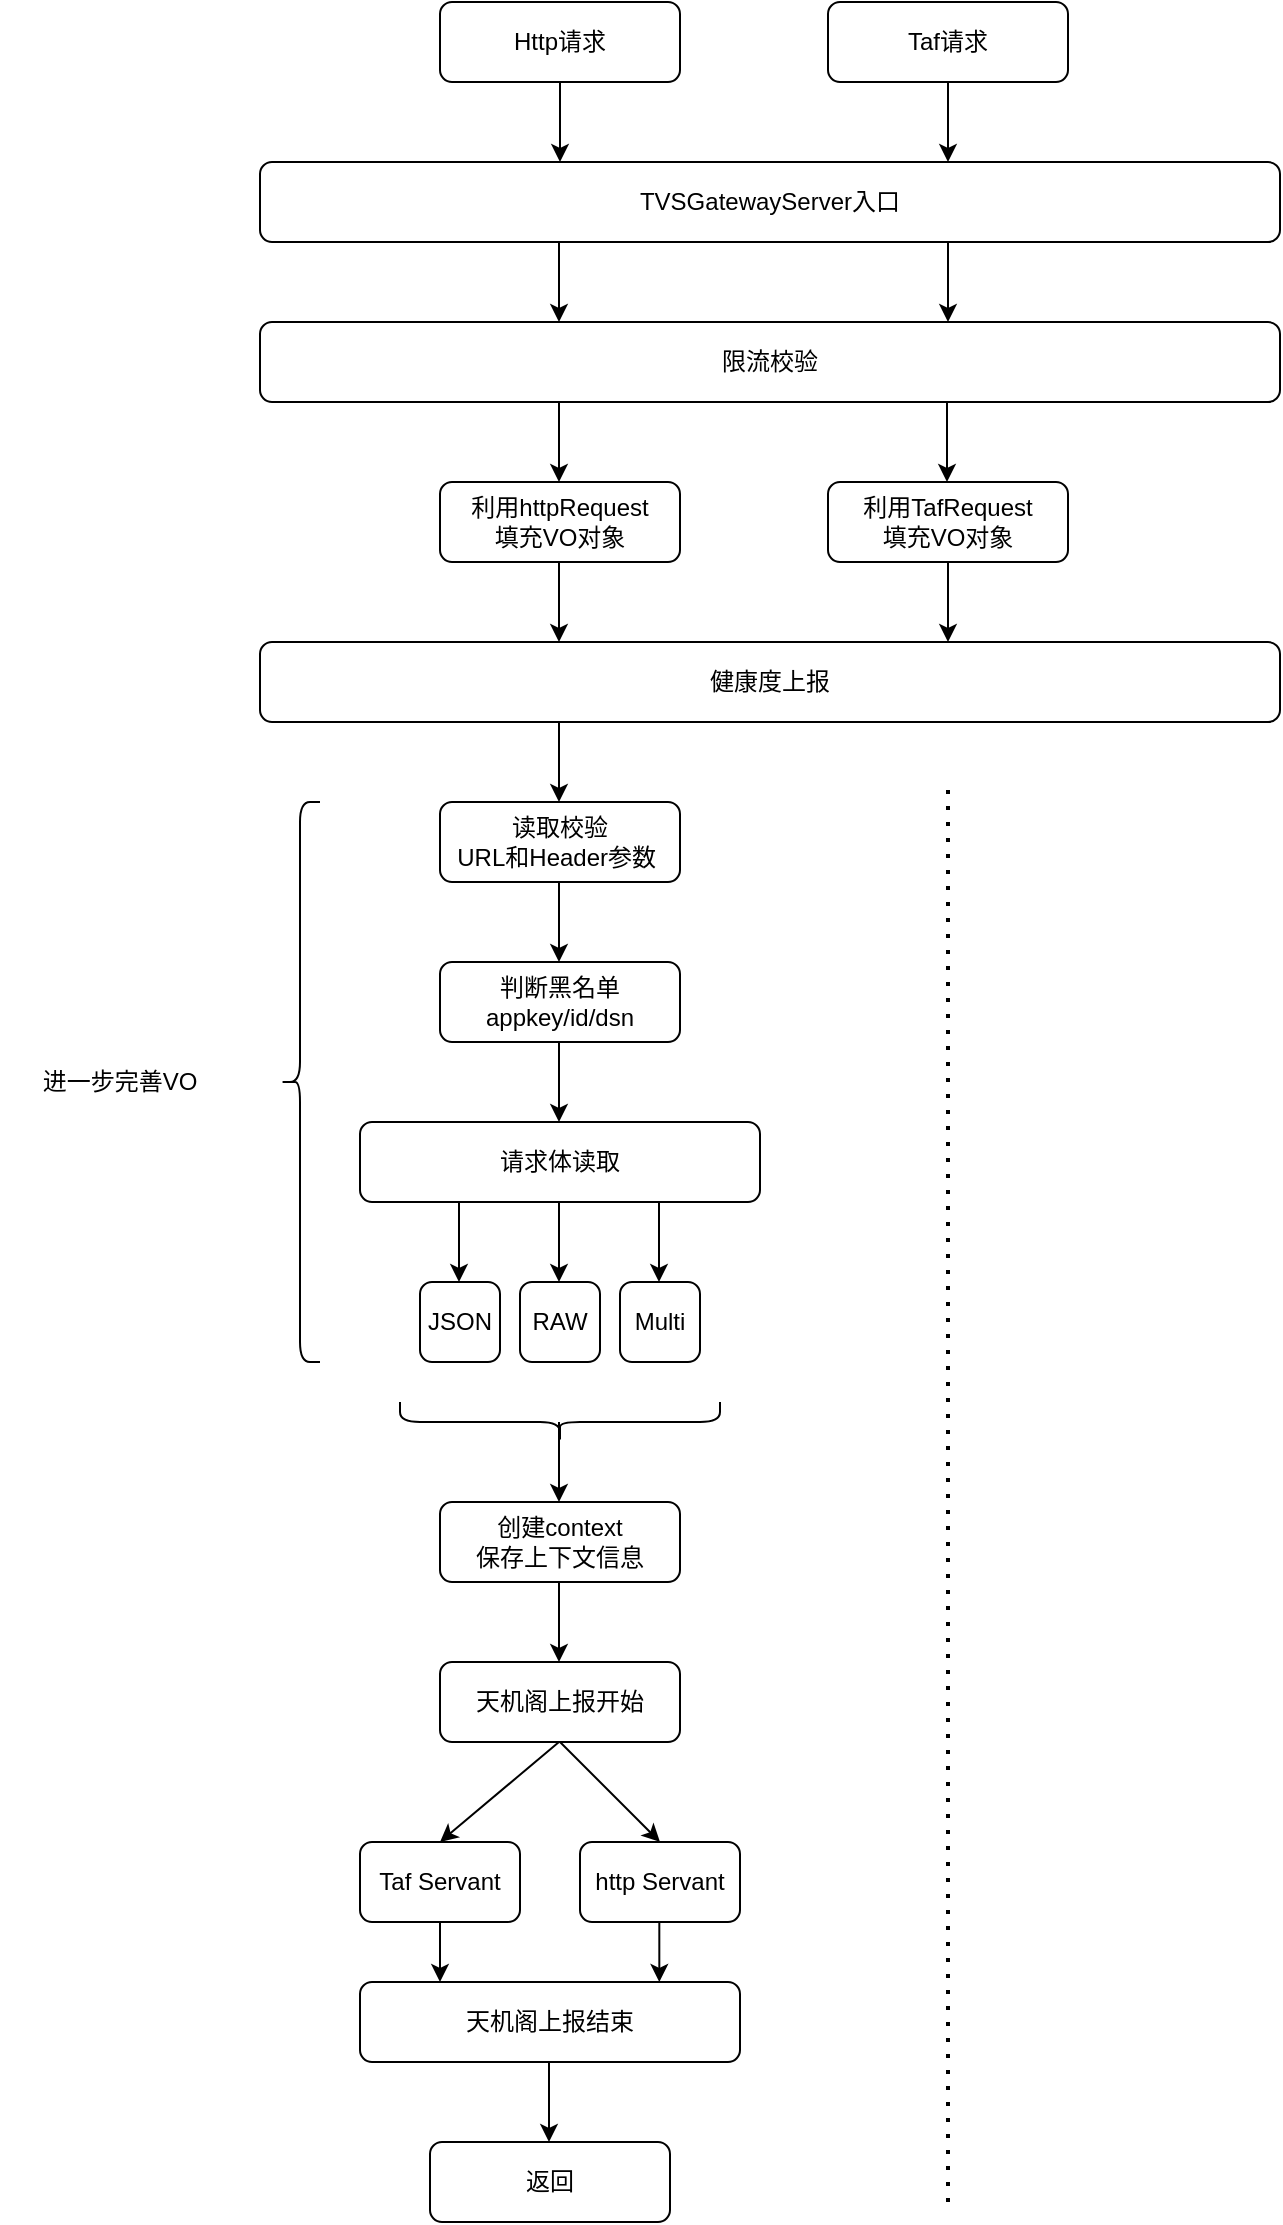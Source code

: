 <mxfile version="14.9.6" type="github">
  <diagram id="C5RBs43oDa-KdzZeNtuy" name="Page-1">
    <mxGraphModel dx="1745" dy="1308" grid="1" gridSize="10" guides="1" tooltips="1" connect="1" arrows="1" fold="1" page="1" pageScale="1" pageWidth="827" pageHeight="1169" math="0" shadow="0">
      <root>
        <mxCell id="WIyWlLk6GJQsqaUBKTNV-0" />
        <mxCell id="WIyWlLk6GJQsqaUBKTNV-1" parent="WIyWlLk6GJQsqaUBKTNV-0" />
        <mxCell id="WIyWlLk6GJQsqaUBKTNV-3" value="Http请求" style="rounded=1;whiteSpace=wrap;html=1;fontSize=12;glass=0;strokeWidth=1;shadow=0;" parent="WIyWlLk6GJQsqaUBKTNV-1" vertex="1">
          <mxGeometry x="160" y="80" width="120" height="40" as="geometry" />
        </mxCell>
        <mxCell id="wDdCfdmjTicAlC8jtAus-0" value="Taf请求" style="rounded=1;whiteSpace=wrap;html=1;fontSize=12;glass=0;strokeWidth=1;shadow=0;" vertex="1" parent="WIyWlLk6GJQsqaUBKTNV-1">
          <mxGeometry x="354" y="80" width="120" height="40" as="geometry" />
        </mxCell>
        <mxCell id="wDdCfdmjTicAlC8jtAus-2" value="" style="endArrow=classic;html=1;exitX=0.5;exitY=1;exitDx=0;exitDy=0;" edge="1" parent="WIyWlLk6GJQsqaUBKTNV-1" source="WIyWlLk6GJQsqaUBKTNV-3">
          <mxGeometry width="50" height="50" relative="1" as="geometry">
            <mxPoint x="195" y="210" as="sourcePoint" />
            <mxPoint x="220" y="160" as="targetPoint" />
          </mxGeometry>
        </mxCell>
        <mxCell id="wDdCfdmjTicAlC8jtAus-3" value="TVSGatewayServer入口" style="rounded=1;whiteSpace=wrap;html=1;fontSize=12;glass=0;strokeWidth=1;shadow=0;" vertex="1" parent="WIyWlLk6GJQsqaUBKTNV-1">
          <mxGeometry x="70" y="160" width="510" height="40" as="geometry" />
        </mxCell>
        <mxCell id="wDdCfdmjTicAlC8jtAus-4" value="" style="endArrow=classic;html=1;exitX=0.5;exitY=1;exitDx=0;exitDy=0;" edge="1" parent="WIyWlLk6GJQsqaUBKTNV-1">
          <mxGeometry width="50" height="50" relative="1" as="geometry">
            <mxPoint x="414" y="120" as="sourcePoint" />
            <mxPoint x="414" y="160" as="targetPoint" />
          </mxGeometry>
        </mxCell>
        <mxCell id="wDdCfdmjTicAlC8jtAus-5" value="" style="endArrow=classic;html=1;exitX=0.5;exitY=1;exitDx=0;exitDy=0;" edge="1" parent="WIyWlLk6GJQsqaUBKTNV-1">
          <mxGeometry width="50" height="50" relative="1" as="geometry">
            <mxPoint x="219.5" y="200" as="sourcePoint" />
            <mxPoint x="219.5" y="240" as="targetPoint" />
          </mxGeometry>
        </mxCell>
        <mxCell id="wDdCfdmjTicAlC8jtAus-6" value="" style="endArrow=classic;html=1;exitX=0.5;exitY=1;exitDx=0;exitDy=0;" edge="1" parent="WIyWlLk6GJQsqaUBKTNV-1">
          <mxGeometry width="50" height="50" relative="1" as="geometry">
            <mxPoint x="414" y="200" as="sourcePoint" />
            <mxPoint x="414" y="240" as="targetPoint" />
          </mxGeometry>
        </mxCell>
        <mxCell id="wDdCfdmjTicAlC8jtAus-7" value="限流校验" style="rounded=1;whiteSpace=wrap;html=1;fontSize=12;glass=0;strokeWidth=1;shadow=0;" vertex="1" parent="WIyWlLk6GJQsqaUBKTNV-1">
          <mxGeometry x="70" y="240" width="510" height="40" as="geometry" />
        </mxCell>
        <mxCell id="wDdCfdmjTicAlC8jtAus-8" value="" style="endArrow=classic;html=1;exitX=0.5;exitY=1;exitDx=0;exitDy=0;" edge="1" parent="WIyWlLk6GJQsqaUBKTNV-1">
          <mxGeometry width="50" height="50" relative="1" as="geometry">
            <mxPoint x="219.5" y="280" as="sourcePoint" />
            <mxPoint x="219.5" y="320" as="targetPoint" />
          </mxGeometry>
        </mxCell>
        <mxCell id="wDdCfdmjTicAlC8jtAus-9" value="利用httpRequest&lt;br&gt;填充VO对象" style="rounded=1;whiteSpace=wrap;html=1;fontSize=12;glass=0;strokeWidth=1;shadow=0;" vertex="1" parent="WIyWlLk6GJQsqaUBKTNV-1">
          <mxGeometry x="160" y="320" width="120" height="40" as="geometry" />
        </mxCell>
        <mxCell id="wDdCfdmjTicAlC8jtAus-11" value="" style="endArrow=classic;html=1;exitX=0.5;exitY=1;exitDx=0;exitDy=0;" edge="1" parent="WIyWlLk6GJQsqaUBKTNV-1">
          <mxGeometry width="50" height="50" relative="1" as="geometry">
            <mxPoint x="413.5" y="280" as="sourcePoint" />
            <mxPoint x="413.5" y="320" as="targetPoint" />
          </mxGeometry>
        </mxCell>
        <mxCell id="wDdCfdmjTicAlC8jtAus-12" value="利用TafRequest&lt;br&gt;填充VO对象" style="rounded=1;whiteSpace=wrap;html=1;fontSize=12;glass=0;strokeWidth=1;shadow=0;" vertex="1" parent="WIyWlLk6GJQsqaUBKTNV-1">
          <mxGeometry x="354" y="320" width="120" height="40" as="geometry" />
        </mxCell>
        <mxCell id="wDdCfdmjTicAlC8jtAus-13" value="健康度上报" style="rounded=1;whiteSpace=wrap;html=1;fontSize=12;glass=0;strokeWidth=1;shadow=0;" vertex="1" parent="WIyWlLk6GJQsqaUBKTNV-1">
          <mxGeometry x="70" y="400" width="510" height="40" as="geometry" />
        </mxCell>
        <mxCell id="wDdCfdmjTicAlC8jtAus-14" value="" style="endArrow=classic;html=1;exitX=0.5;exitY=1;exitDx=0;exitDy=0;" edge="1" parent="WIyWlLk6GJQsqaUBKTNV-1">
          <mxGeometry width="50" height="50" relative="1" as="geometry">
            <mxPoint x="219.5" y="360" as="sourcePoint" />
            <mxPoint x="219.5" y="400" as="targetPoint" />
          </mxGeometry>
        </mxCell>
        <mxCell id="wDdCfdmjTicAlC8jtAus-15" value="" style="endArrow=classic;html=1;exitX=0.5;exitY=1;exitDx=0;exitDy=0;" edge="1" parent="WIyWlLk6GJQsqaUBKTNV-1">
          <mxGeometry width="50" height="50" relative="1" as="geometry">
            <mxPoint x="414" y="360" as="sourcePoint" />
            <mxPoint x="414" y="400" as="targetPoint" />
          </mxGeometry>
        </mxCell>
        <mxCell id="wDdCfdmjTicAlC8jtAus-16" value="" style="endArrow=classic;html=1;exitX=0.5;exitY=1;exitDx=0;exitDy=0;" edge="1" parent="WIyWlLk6GJQsqaUBKTNV-1">
          <mxGeometry width="50" height="50" relative="1" as="geometry">
            <mxPoint x="219.5" y="440" as="sourcePoint" />
            <mxPoint x="219.5" y="480" as="targetPoint" />
          </mxGeometry>
        </mxCell>
        <mxCell id="wDdCfdmjTicAlC8jtAus-17" value="读取校验&lt;br&gt;URL和Header参数&amp;nbsp;" style="rounded=1;whiteSpace=wrap;html=1;fontSize=12;glass=0;strokeWidth=1;shadow=0;" vertex="1" parent="WIyWlLk6GJQsqaUBKTNV-1">
          <mxGeometry x="160" y="480" width="120" height="40" as="geometry" />
        </mxCell>
        <mxCell id="wDdCfdmjTicAlC8jtAus-18" value="" style="endArrow=classic;html=1;exitX=0.5;exitY=1;exitDx=0;exitDy=0;" edge="1" parent="WIyWlLk6GJQsqaUBKTNV-1">
          <mxGeometry width="50" height="50" relative="1" as="geometry">
            <mxPoint x="219.5" y="520" as="sourcePoint" />
            <mxPoint x="219.5" y="560" as="targetPoint" />
          </mxGeometry>
        </mxCell>
        <mxCell id="wDdCfdmjTicAlC8jtAus-19" value="判断黑名单&lt;br&gt;appkey/id/dsn" style="rounded=1;whiteSpace=wrap;html=1;fontSize=12;glass=0;strokeWidth=1;shadow=0;" vertex="1" parent="WIyWlLk6GJQsqaUBKTNV-1">
          <mxGeometry x="160" y="560" width="120" height="40" as="geometry" />
        </mxCell>
        <mxCell id="wDdCfdmjTicAlC8jtAus-20" value="" style="endArrow=classic;html=1;exitX=0.5;exitY=1;exitDx=0;exitDy=0;" edge="1" parent="WIyWlLk6GJQsqaUBKTNV-1">
          <mxGeometry width="50" height="50" relative="1" as="geometry">
            <mxPoint x="219.5" y="600" as="sourcePoint" />
            <mxPoint x="219.5" y="640" as="targetPoint" />
          </mxGeometry>
        </mxCell>
        <mxCell id="wDdCfdmjTicAlC8jtAus-21" value="请求体读取" style="rounded=1;whiteSpace=wrap;html=1;fontSize=12;glass=0;strokeWidth=1;shadow=0;" vertex="1" parent="WIyWlLk6GJQsqaUBKTNV-1">
          <mxGeometry x="120" y="640" width="200" height="40" as="geometry" />
        </mxCell>
        <mxCell id="wDdCfdmjTicAlC8jtAus-23" value="" style="endArrow=classic;html=1;exitX=0.5;exitY=1;exitDx=0;exitDy=0;" edge="1" parent="WIyWlLk6GJQsqaUBKTNV-1">
          <mxGeometry width="50" height="50" relative="1" as="geometry">
            <mxPoint x="169.5" y="680" as="sourcePoint" />
            <mxPoint x="169.5" y="720" as="targetPoint" />
          </mxGeometry>
        </mxCell>
        <mxCell id="wDdCfdmjTicAlC8jtAus-24" value="JSON" style="rounded=1;whiteSpace=wrap;html=1;fontSize=12;glass=0;strokeWidth=1;shadow=0;" vertex="1" parent="WIyWlLk6GJQsqaUBKTNV-1">
          <mxGeometry x="150" y="720" width="40" height="40" as="geometry" />
        </mxCell>
        <mxCell id="wDdCfdmjTicAlC8jtAus-25" value="" style="endArrow=classic;html=1;exitX=0.5;exitY=1;exitDx=0;exitDy=0;" edge="1" parent="WIyWlLk6GJQsqaUBKTNV-1">
          <mxGeometry width="50" height="50" relative="1" as="geometry">
            <mxPoint x="219.5" y="680" as="sourcePoint" />
            <mxPoint x="219.5" y="720" as="targetPoint" />
          </mxGeometry>
        </mxCell>
        <mxCell id="wDdCfdmjTicAlC8jtAus-26" value="RAW" style="rounded=1;whiteSpace=wrap;html=1;fontSize=12;glass=0;strokeWidth=1;shadow=0;" vertex="1" parent="WIyWlLk6GJQsqaUBKTNV-1">
          <mxGeometry x="200" y="720" width="40" height="40" as="geometry" />
        </mxCell>
        <mxCell id="wDdCfdmjTicAlC8jtAus-27" value="" style="endArrow=classic;html=1;exitX=0.5;exitY=1;exitDx=0;exitDy=0;" edge="1" parent="WIyWlLk6GJQsqaUBKTNV-1">
          <mxGeometry width="50" height="50" relative="1" as="geometry">
            <mxPoint x="269.5" y="680" as="sourcePoint" />
            <mxPoint x="269.5" y="720" as="targetPoint" />
          </mxGeometry>
        </mxCell>
        <mxCell id="wDdCfdmjTicAlC8jtAus-28" value="Multi" style="rounded=1;whiteSpace=wrap;html=1;fontSize=12;glass=0;strokeWidth=1;shadow=0;" vertex="1" parent="WIyWlLk6GJQsqaUBKTNV-1">
          <mxGeometry x="250" y="720" width="40" height="40" as="geometry" />
        </mxCell>
        <mxCell id="wDdCfdmjTicAlC8jtAus-29" value="" style="shape=curlyBracket;whiteSpace=wrap;html=1;rounded=1;" vertex="1" parent="WIyWlLk6GJQsqaUBKTNV-1">
          <mxGeometry x="80" y="480" width="20" height="280" as="geometry" />
        </mxCell>
        <mxCell id="wDdCfdmjTicAlC8jtAus-30" value="进一步完善VO" style="rounded=0;whiteSpace=wrap;html=1;fillColor=none;strokeColor=none;" vertex="1" parent="WIyWlLk6GJQsqaUBKTNV-1">
          <mxGeometry x="-60" y="590" width="120" height="60" as="geometry" />
        </mxCell>
        <mxCell id="wDdCfdmjTicAlC8jtAus-31" value="" style="shape=curlyBracket;whiteSpace=wrap;html=1;rounded=1;rotation=-90;" vertex="1" parent="WIyWlLk6GJQsqaUBKTNV-1">
          <mxGeometry x="210" y="710" width="20" height="160" as="geometry" />
        </mxCell>
        <mxCell id="wDdCfdmjTicAlC8jtAus-32" value="" style="endArrow=classic;html=1;exitX=0.5;exitY=1;exitDx=0;exitDy=0;" edge="1" parent="WIyWlLk6GJQsqaUBKTNV-1">
          <mxGeometry width="50" height="50" relative="1" as="geometry">
            <mxPoint x="219.5" y="790" as="sourcePoint" />
            <mxPoint x="219.5" y="830" as="targetPoint" />
          </mxGeometry>
        </mxCell>
        <mxCell id="wDdCfdmjTicAlC8jtAus-33" value="创建context&lt;br&gt;保存上下文信息" style="rounded=1;whiteSpace=wrap;html=1;fontSize=12;glass=0;strokeWidth=1;shadow=0;" vertex="1" parent="WIyWlLk6GJQsqaUBKTNV-1">
          <mxGeometry x="160" y="830" width="120" height="40" as="geometry" />
        </mxCell>
        <mxCell id="wDdCfdmjTicAlC8jtAus-34" value="" style="endArrow=classic;html=1;exitX=0.5;exitY=1;exitDx=0;exitDy=0;" edge="1" parent="WIyWlLk6GJQsqaUBKTNV-1">
          <mxGeometry width="50" height="50" relative="1" as="geometry">
            <mxPoint x="219.5" y="870" as="sourcePoint" />
            <mxPoint x="219.5" y="910" as="targetPoint" />
          </mxGeometry>
        </mxCell>
        <mxCell id="wDdCfdmjTicAlC8jtAus-37" value="天机阁上报开始" style="rounded=1;whiteSpace=wrap;html=1;fontSize=12;glass=0;strokeWidth=1;shadow=0;" vertex="1" parent="WIyWlLk6GJQsqaUBKTNV-1">
          <mxGeometry x="160" y="910" width="120" height="40" as="geometry" />
        </mxCell>
        <mxCell id="wDdCfdmjTicAlC8jtAus-38" value="" style="endArrow=classic;html=1;exitX=0.5;exitY=1;exitDx=0;exitDy=0;entryX=0.5;entryY=0;entryDx=0;entryDy=0;" edge="1" parent="WIyWlLk6GJQsqaUBKTNV-1" target="wDdCfdmjTicAlC8jtAus-39">
          <mxGeometry width="50" height="50" relative="1" as="geometry">
            <mxPoint x="219.5" y="950.0" as="sourcePoint" />
            <mxPoint x="219.5" y="990.0" as="targetPoint" />
          </mxGeometry>
        </mxCell>
        <mxCell id="wDdCfdmjTicAlC8jtAus-39" value="Taf Servant" style="rounded=1;whiteSpace=wrap;html=1;fontSize=12;glass=0;strokeWidth=1;shadow=0;" vertex="1" parent="WIyWlLk6GJQsqaUBKTNV-1">
          <mxGeometry x="120" y="1000" width="80" height="40" as="geometry" />
        </mxCell>
        <mxCell id="wDdCfdmjTicAlC8jtAus-40" value="http Servant" style="rounded=1;whiteSpace=wrap;html=1;fontSize=12;glass=0;strokeWidth=1;shadow=0;" vertex="1" parent="WIyWlLk6GJQsqaUBKTNV-1">
          <mxGeometry x="230" y="1000" width="80" height="40" as="geometry" />
        </mxCell>
        <mxCell id="wDdCfdmjTicAlC8jtAus-42" value="" style="endArrow=classic;html=1;entryX=0.5;entryY=0;entryDx=0;entryDy=0;" edge="1" parent="WIyWlLk6GJQsqaUBKTNV-1" target="wDdCfdmjTicAlC8jtAus-40">
          <mxGeometry width="50" height="50" relative="1" as="geometry">
            <mxPoint x="220" y="950" as="sourcePoint" />
            <mxPoint x="170" y="1010.0" as="targetPoint" />
          </mxGeometry>
        </mxCell>
        <mxCell id="wDdCfdmjTicAlC8jtAus-43" value="天机阁上报结束" style="rounded=1;whiteSpace=wrap;html=1;fontSize=12;glass=0;strokeWidth=1;shadow=0;" vertex="1" parent="WIyWlLk6GJQsqaUBKTNV-1">
          <mxGeometry x="120" y="1070" width="190" height="40" as="geometry" />
        </mxCell>
        <mxCell id="wDdCfdmjTicAlC8jtAus-44" value="" style="endArrow=classic;html=1;exitX=0.5;exitY=1;exitDx=0;exitDy=0;" edge="1" parent="WIyWlLk6GJQsqaUBKTNV-1">
          <mxGeometry width="50" height="50" relative="1" as="geometry">
            <mxPoint x="160" y="1040" as="sourcePoint" />
            <mxPoint x="160" y="1070" as="targetPoint" />
          </mxGeometry>
        </mxCell>
        <mxCell id="wDdCfdmjTicAlC8jtAus-45" value="" style="endArrow=classic;html=1;exitX=0.5;exitY=1;exitDx=0;exitDy=0;" edge="1" parent="WIyWlLk6GJQsqaUBKTNV-1">
          <mxGeometry width="50" height="50" relative="1" as="geometry">
            <mxPoint x="269.66" y="1040.0" as="sourcePoint" />
            <mxPoint x="269.66" y="1070.0" as="targetPoint" />
            <Array as="points">
              <mxPoint x="269.66" y="1050" />
            </Array>
          </mxGeometry>
        </mxCell>
        <mxCell id="wDdCfdmjTicAlC8jtAus-46" value="" style="endArrow=classic;html=1;exitX=0.5;exitY=1;exitDx=0;exitDy=0;" edge="1" parent="WIyWlLk6GJQsqaUBKTNV-1">
          <mxGeometry width="50" height="50" relative="1" as="geometry">
            <mxPoint x="214.5" y="1110" as="sourcePoint" />
            <mxPoint x="214.5" y="1150" as="targetPoint" />
          </mxGeometry>
        </mxCell>
        <mxCell id="wDdCfdmjTicAlC8jtAus-47" value="返回" style="rounded=1;whiteSpace=wrap;html=1;fontSize=12;glass=0;strokeWidth=1;shadow=0;" vertex="1" parent="WIyWlLk6GJQsqaUBKTNV-1">
          <mxGeometry x="155" y="1150" width="120" height="40" as="geometry" />
        </mxCell>
        <mxCell id="wDdCfdmjTicAlC8jtAus-48" value="" style="endArrow=none;dashed=1;html=1;dashPattern=1 3;strokeWidth=2;" edge="1" parent="WIyWlLk6GJQsqaUBKTNV-1">
          <mxGeometry width="50" height="50" relative="1" as="geometry">
            <mxPoint x="414" y="1180" as="sourcePoint" />
            <mxPoint x="414" y="470" as="targetPoint" />
          </mxGeometry>
        </mxCell>
      </root>
    </mxGraphModel>
  </diagram>
</mxfile>
